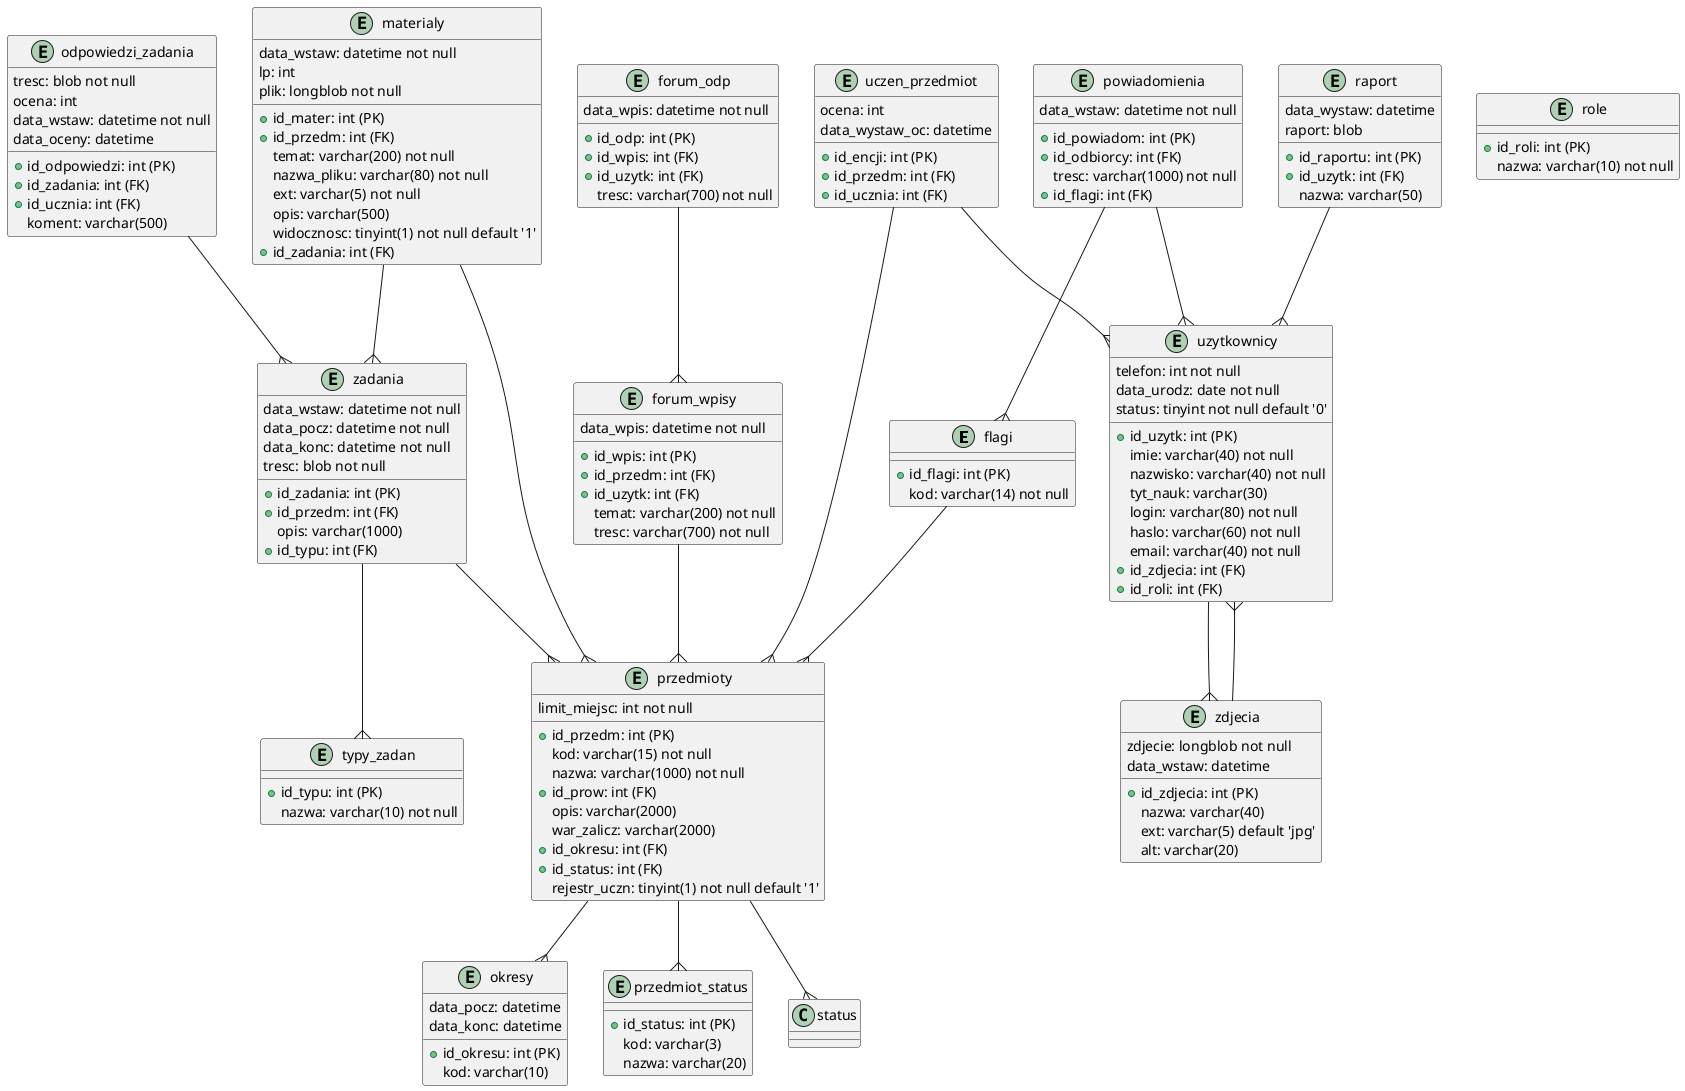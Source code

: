 @startuml lms-database

entity flagi {
  + id_flagi: int (PK)
  kod: varchar(14) not null
}

entity forum_odp {
  + id_odp: int (PK)
  + id_wpis: int (FK)
  + id_uzytk: int (FK)
  tresc: varchar(700) not null
  data_wpis: datetime not null
}

entity forum_wpisy {
  + id_wpis: int (PK)
  + id_przedm: int (FK)
  + id_uzytk: int (FK)
  temat: varchar(200) not null
  tresc: varchar(700) not null
  data_wpis: datetime not null
}

entity materialy {
  + id_mater: int (PK)
  + id_przedm: int (FK)
  data_wstaw: datetime not null
  lp: int
  temat: varchar(200) not null
  plik: longblob not null
  nazwa_pliku: varchar(80) not null
  ext: varchar(5) not null
  opis: varchar(500)
  widocznosc: tinyint(1) not null default '1'
  + id_zadania: int (FK)
}

entity odpowiedzi_zadania {
  + id_odpowiedzi: int (PK)
  + id_zadania: int (FK)
  + id_ucznia: int (FK)
  tresc: blob not null
  koment: varchar(500)
  ocena: int
  data_wstaw: datetime not null
  data_oceny: datetime
}

entity okresy {
  + id_okresu: int (PK)
  kod: varchar(10)
  data_pocz: datetime
  data_konc: datetime
}

entity powiadomienia {
  + id_powiadom: int (PK)
  + id_odbiorcy: int (FK)
  data_wstaw: datetime not null
  tresc: varchar(1000) not null
  + id_flagi: int (FK)
}

entity przedmioty {
  + id_przedm: int (PK)
  kod: varchar(15) not null
  nazwa: varchar(1000) not null
  + id_prow: int (FK)
  limit_miejsc: int not null
  opis: varchar(2000)
  war_zalicz: varchar(2000)
  + id_okresu: int (FK)
  + id_status: int (FK)
  rejestr_uczn: tinyint(1) not null default '1'
}

entity przedmiot_status {
  + id_status: int (PK)
  kod: varchar(3)
  nazwa: varchar(20)
}

entity raport {
  + id_raportu: int (PK)
  + id_uzytk: int (FK)
  nazwa: varchar(50)
  data_wystaw: datetime
  raport: blob
}

entity role {
  + id_roli: int (PK)
  nazwa: varchar(10) not null
}

entity typy_zadan {
  + id_typu: int (PK)
  nazwa: varchar(10) not null
}

entity uczen_przedmiot {
  + id_encji: int (PK)
  + id_przedm: int (FK)
  + id_ucznia: int (FK)
  ocena: int
  data_wystaw_oc: datetime
}

entity uzytkownicy {
  + id_uzytk: int (PK)
  imie: varchar(40) not null
  nazwisko: varchar(40) not null
  tyt_nauk: varchar(30)
  login: varchar(80) not null
  haslo: varchar(60) not null
  email: varchar(40) not null
  telefon: int not null
  data_urodz: date not null
  status: tinyint not null default '0'
  + id_zdjecia: int (FK)
  + id_roli: int (FK)
}

entity zadania {
  + id_zadania: int (PK)
  + id_przedm: int (FK)
  opis: varchar(1000)
  data_wstaw: datetime not null
  data_pocz: datetime not null
  data_konc: datetime not null
  tresc: blob not null
  + id_typu: int (FK)
}

entity zdjecia {
  + id_zdjecia: int (PK)
  zdjecie: longblob not null
  nazwa: varchar(40)
  ext: varchar(5) default 'jpg'
  alt: varchar(20)
  data_wstaw: datetime
}

flagi --{ przedmioty
forum_odp --{ forum_wpisy
forum_wpisy --{ przedmioty
materialy --{ przedmioty
materialy --{ zadania
odpowiedzi_zadania --{ zadania
powiadomienia --{ uzytkownicy
powiadomienia --{ flagi
przedmioty --{ przedmiot_status
przedmioty --{ okresy
przedmioty --{ status
raport --{ uzytkownicy
uzytkownicy --{ zdjecia
uczen_przedmiot --{ przedmioty
uczen_przedmiot --{ uzytkownicy
zadania --{ przedmioty
zadania --{ typy_zadan
zdjecia --{ uzytkownicy

@enduml
